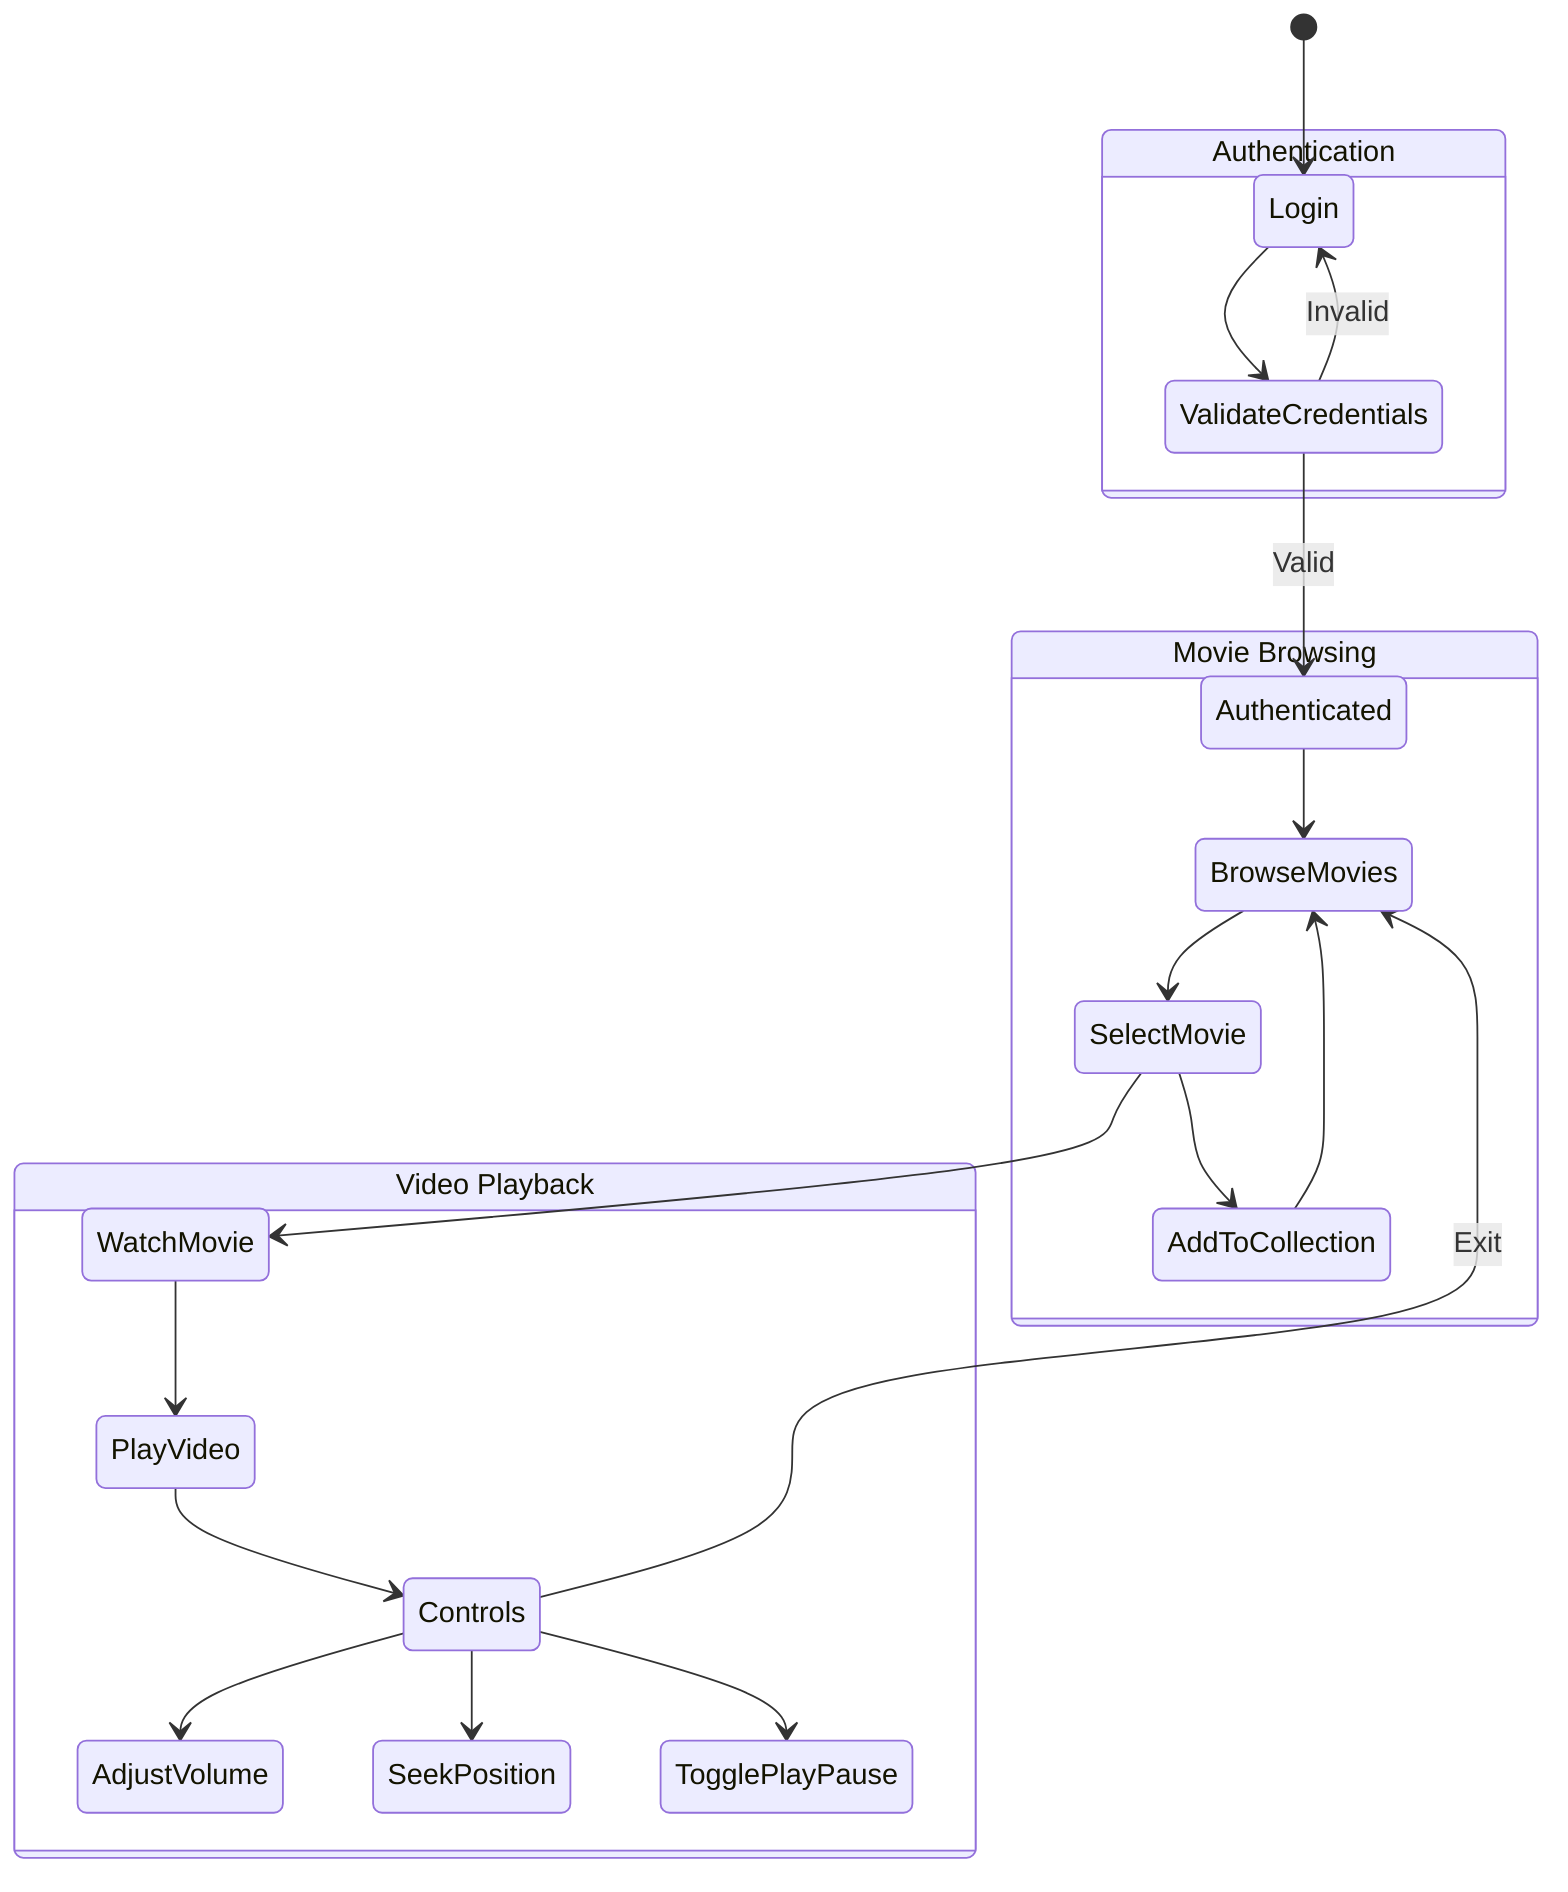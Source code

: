 stateDiagram-v2
    [*] --> Login
    
    state "Authentication" as auth {
        Login --> ValidateCredentials
        ValidateCredentials --> Authenticated: Valid
        ValidateCredentials --> Login: Invalid
    }
    
    state "Movie Browsing" as browse {
        Authenticated --> BrowseMovies
        BrowseMovies --> SelectMovie
        SelectMovie --> WatchMovie
        SelectMovie --> AddToCollection
    }
    
    state "Video Playback" as play {
        WatchMovie --> PlayVideo
        PlayVideo --> Controls
        Controls --> AdjustVolume
        Controls --> SeekPosition
        Controls --> TogglePlayPause
    }

    AddToCollection --> BrowseMovies
    Controls --> BrowseMovies: Exit